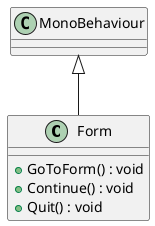 @startuml
class Form {
    + GoToForm() : void
    + Continue() : void
    + Quit() : void
}
MonoBehaviour <|-- Form
@enduml
